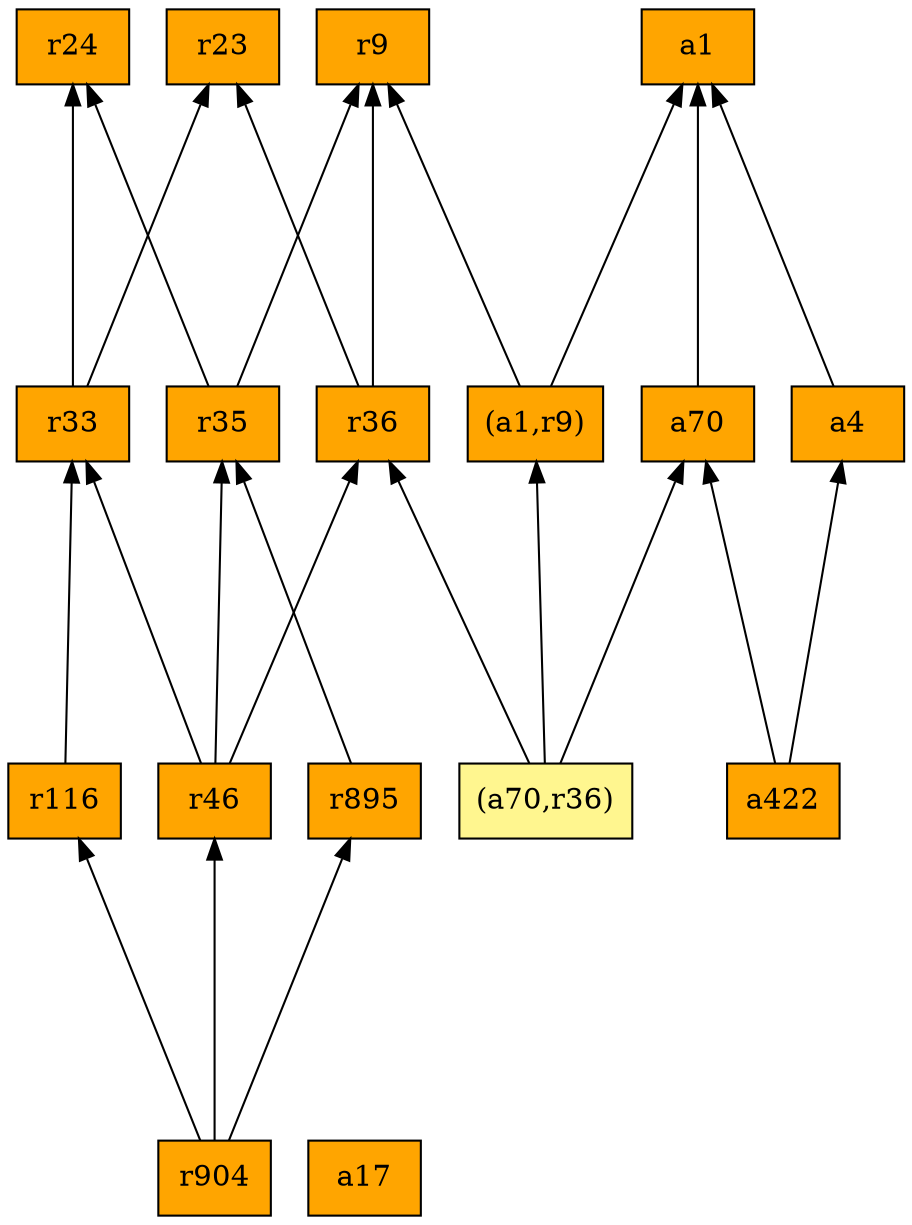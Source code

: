 digraph G {
rankdir=BT;ranksep="2.0";
"(a1,r9)" [shape=record,fillcolor=orange,style=filled,label="{(a1,r9)}"];
"a17" [shape=record,fillcolor=orange,style=filled,label="{a17}"];
"r895" [shape=record,fillcolor=orange,style=filled,label="{r895}"];
"r9" [shape=record,fillcolor=orange,style=filled,label="{r9}"];
"(a70,r36)" [shape=record,fillcolor=khaki1,style=filled,label="{(a70,r36)}"];
"a1" [shape=record,fillcolor=orange,style=filled,label="{a1}"];
"r116" [shape=record,fillcolor=orange,style=filled,label="{r116}"];
"r35" [shape=record,fillcolor=orange,style=filled,label="{r35}"];
"r24" [shape=record,fillcolor=orange,style=filled,label="{r24}"];
"a70" [shape=record,fillcolor=orange,style=filled,label="{a70}"];
"a4" [shape=record,fillcolor=orange,style=filled,label="{a4}"];
"r23" [shape=record,fillcolor=orange,style=filled,label="{r23}"];
"r33" [shape=record,fillcolor=orange,style=filled,label="{r33}"];
"r36" [shape=record,fillcolor=orange,style=filled,label="{r36}"];
"r904" [shape=record,fillcolor=orange,style=filled,label="{r904}"];
"r46" [shape=record,fillcolor=orange,style=filled,label="{r46}"];
"a422" [shape=record,fillcolor=orange,style=filled,label="{a422}"];
"(a1,r9)" -> "r9"
"(a1,r9)" -> "a1"
"r895" -> "r35"
"(a70,r36)" -> "(a1,r9)"
"(a70,r36)" -> "a70"
"(a70,r36)" -> "r36"
"r116" -> "r33"
"r35" -> "r9"
"r35" -> "r24"
"a70" -> "a1"
"a4" -> "a1"
"r33" -> "r24"
"r33" -> "r23"
"r36" -> "r9"
"r36" -> "r23"
"r904" -> "r116"
"r904" -> "r46"
"r904" -> "r895"
"r46" -> "r35"
"r46" -> "r33"
"r46" -> "r36"
"a422" -> "a4"
"a422" -> "a70"
}